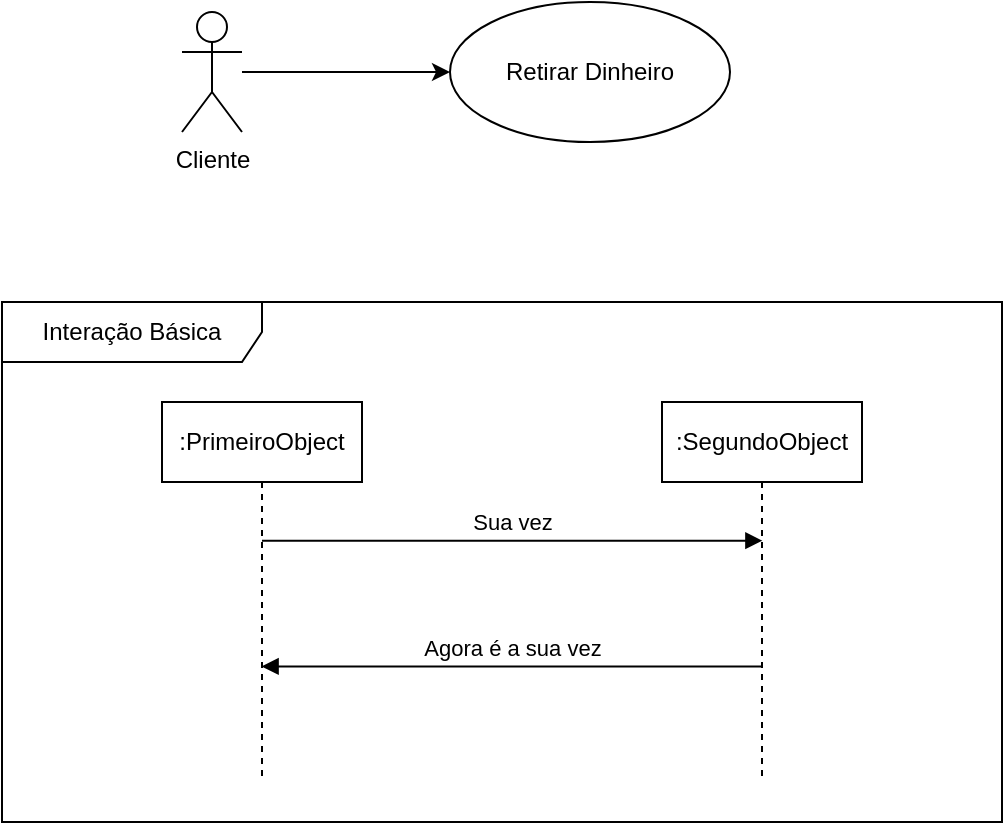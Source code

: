 <mxfile version="14.4.3" type="device" pages="9"><diagram id="vb1IEa-HrD5AigAPpyCq" name="Introdução Diagrama de sequência"><mxGraphModel dx="634" dy="327" grid="1" gridSize="10" guides="1" tooltips="1" connect="1" arrows="1" fold="1" page="1" pageScale="1" pageWidth="827" pageHeight="1169" math="0" shadow="0"><root><mxCell id="0"/><mxCell id="1" parent="0"/><mxCell id="w7r21PK2aubpQDo-ibMK-4" style="edgeStyle=orthogonalEdgeStyle;rounded=0;orthogonalLoop=1;jettySize=auto;html=1;entryX=0;entryY=0.5;entryDx=0;entryDy=0;" edge="1" parent="1" source="w7r21PK2aubpQDo-ibMK-1" target="w7r21PK2aubpQDo-ibMK-2"><mxGeometry relative="1" as="geometry"/></mxCell><mxCell id="w7r21PK2aubpQDo-ibMK-1" value="Cliente" style="shape=umlActor;verticalLabelPosition=bottom;verticalAlign=top;html=1;" vertex="1" parent="1"><mxGeometry x="150" y="75" width="30" height="60" as="geometry"/></mxCell><mxCell id="w7r21PK2aubpQDo-ibMK-2" value="Retirar Dinheiro" style="ellipse;whiteSpace=wrap;html=1;" vertex="1" parent="1"><mxGeometry x="284" y="70" width="140" height="70" as="geometry"/></mxCell><mxCell id="w7r21PK2aubpQDo-ibMK-5" value="Interação Básica" style="shape=umlFrame;whiteSpace=wrap;html=1;width=130;height=30;" vertex="1" parent="1"><mxGeometry x="60" y="220" width="500" height="260" as="geometry"/></mxCell><mxCell id="w7r21PK2aubpQDo-ibMK-6" value=":PrimeiroObject" style="shape=umlLifeline;perimeter=lifelinePerimeter;whiteSpace=wrap;html=1;container=1;collapsible=0;recursiveResize=0;outlineConnect=0;" vertex="1" parent="1"><mxGeometry x="140" y="270" width="100" height="190" as="geometry"/></mxCell><mxCell id="w7r21PK2aubpQDo-ibMK-7" value=":SegundoObject" style="shape=umlLifeline;perimeter=lifelinePerimeter;whiteSpace=wrap;html=1;container=1;collapsible=0;recursiveResize=0;outlineConnect=0;" vertex="1" parent="1"><mxGeometry x="390" y="270" width="100" height="190" as="geometry"/></mxCell><mxCell id="w7r21PK2aubpQDo-ibMK-8" value="Sua vez" style="html=1;verticalAlign=bottom;endArrow=block;entryX=0.502;entryY=0.365;entryDx=0;entryDy=0;entryPerimeter=0;" edge="1" parent="1" source="w7r21PK2aubpQDo-ibMK-6" target="w7r21PK2aubpQDo-ibMK-7"><mxGeometry width="80" relative="1" as="geometry"><mxPoint x="270" y="340" as="sourcePoint"/><mxPoint x="350" y="340" as="targetPoint"/></mxGeometry></mxCell><mxCell id="w7r21PK2aubpQDo-ibMK-9" value="Agora é a sua vez" style="html=1;verticalAlign=bottom;endArrow=block;entryX=0.498;entryY=0.696;entryDx=0;entryDy=0;entryPerimeter=0;" edge="1" parent="1" source="w7r21PK2aubpQDo-ibMK-7" target="w7r21PK2aubpQDo-ibMK-6"><mxGeometry width="80" relative="1" as="geometry"><mxPoint x="200.1" y="349.35" as="sourcePoint"/><mxPoint x="450.2" y="349.35" as="targetPoint"/></mxGeometry></mxCell></root></mxGraphModel></diagram><diagram id="R0KWWHeiZNl2ujKaD341" name="Exemplo de reserva de quarto hotel"><mxGraphModel dx="1322" dy="682" grid="1" gridSize="10" guides="1" tooltips="1" connect="1" arrows="1" fold="1" page="1" pageScale="1" pageWidth="827" pageHeight="1169" math="0" shadow="0"><root><mxCell id="YKl5HCYLJ4O6gVMX55ZL-0"/><mxCell id="YKl5HCYLJ4O6gVMX55ZL-1" parent="YKl5HCYLJ4O6gVMX55ZL-0"/><mxCell id="o7v9001T_jIci9yV0Tqd-0" value="Reserva de quarto de hotel" style="shape=umlFrame;whiteSpace=wrap;html=1;width=180;height=20;" vertex="1" parent="YKl5HCYLJ4O6gVMX55ZL-1"><mxGeometry x="40" y="190" width="630" height="500" as="geometry"/></mxCell><mxCell id="o7v9001T_jIci9yV0Tqd-1" value="Cliente Potencial" style="shape=umlLifeline;participant=umlActor;perimeter=lifelinePerimeter;whiteSpace=wrap;html=1;container=1;collapsible=0;recursiveResize=0;verticalAlign=top;spacingTop=36;outlineConnect=0;" vertex="1" parent="YKl5HCYLJ4O6gVMX55ZL-1"><mxGeometry x="90" y="240" width="20" height="420" as="geometry"/></mxCell><mxCell id="o7v9001T_jIci9yV0Tqd-2" value=":Sistema WEB" style="shape=umlLifeline;perimeter=lifelinePerimeter;whiteSpace=wrap;html=1;container=1;collapsible=0;recursiveResize=0;outlineConnect=0;" vertex="1" parent="YKl5HCYLJ4O6gVMX55ZL-1"><mxGeometry x="300" y="240" width="100" height="430" as="geometry"/></mxCell><mxCell id="o7v9001T_jIci9yV0Tqd-10" value="" style="html=1;points=[];perimeter=orthogonalPerimeter;" vertex="1" parent="o7v9001T_jIci9yV0Tqd-2"><mxGeometry x="45" y="305" width="10" height="80" as="geometry"/></mxCell><mxCell id="o7v9001T_jIci9yV0Tqd-3" value=":Sistema de Autorização Cartão de crédito" style="shape=umlLifeline;perimeter=lifelinePerimeter;whiteSpace=wrap;html=1;container=1;collapsible=0;recursiveResize=0;outlineConnect=0;" vertex="1" parent="YKl5HCYLJ4O6gVMX55ZL-1"><mxGeometry x="540" y="240" width="110" height="440" as="geometry"/></mxCell><mxCell id="o7v9001T_jIci9yV0Tqd-4" value="Está visitando o site" style="html=1;verticalAlign=bottom;endArrow=block;exitX=0.5;exitY=0.242;exitDx=0;exitDy=0;exitPerimeter=0;" edge="1" parent="YKl5HCYLJ4O6gVMX55ZL-1" source="o7v9001T_jIci9yV0Tqd-1" target="o7v9001T_jIci9yV0Tqd-2"><mxGeometry x="0.042" y="10" width="80" relative="1" as="geometry"><mxPoint x="140" y="320" as="sourcePoint"/><mxPoint x="220" y="320" as="targetPoint"/><mxPoint as="offset"/></mxGeometry></mxCell><mxCell id="o7v9001T_jIci9yV0Tqd-5" value="Tipos de quartos que podem ser reservados" style="html=1;verticalAlign=bottom;endArrow=block;" edge="1" parent="YKl5HCYLJ4O6gVMX55ZL-1" source="o7v9001T_jIci9yV0Tqd-2" target="o7v9001T_jIci9yV0Tqd-1"><mxGeometry x="0.038" y="-15" width="80" relative="1" as="geometry"><mxPoint x="60" y="370" as="sourcePoint"/><mxPoint x="309.5" y="370" as="targetPoint"/><mxPoint as="offset"/></mxGeometry></mxCell><mxCell id="o7v9001T_jIci9yV0Tqd-6" value="Informação do cartão de crédito" style="html=1;verticalAlign=bottom;endArrow=block;" edge="1" parent="YKl5HCYLJ4O6gVMX55ZL-1" source="o7v9001T_jIci9yV0Tqd-1" target="o7v9001T_jIci9yV0Tqd-10"><mxGeometry x="0.048" y="8" width="80" relative="1" as="geometry"><mxPoint x="400.0" y="470" as="sourcePoint"/><mxPoint x="150.524" y="470" as="targetPoint"/><mxPoint as="offset"/><Array as="points"><mxPoint x="310" y="560"/></Array></mxGeometry></mxCell><mxCell id="o7v9001T_jIci9yV0Tqd-8" value="Informações sobre o pagamento" style="html=1;verticalAlign=bottom;endArrow=block;" edge="1" parent="YKl5HCYLJ4O6gVMX55ZL-1" source="o7v9001T_jIci9yV0Tqd-2"><mxGeometry x="-0.122" y="-10" width="80" relative="1" as="geometry"><mxPoint x="309.98" y="520" as="sourcePoint"/><mxPoint x="100.004" y="520" as="targetPoint"/><mxPoint as="offset"/></mxGeometry></mxCell><mxCell id="o7v9001T_jIci9yV0Tqd-11" value="Quarto escolhido" style="html=1;verticalAlign=bottom;endArrow=block;" edge="1" target="o7v9001T_jIci9yV0Tqd-2" parent="YKl5HCYLJ4O6gVMX55ZL-1" source="o7v9001T_jIci9yV0Tqd-1"><mxGeometry relative="1" as="geometry"><mxPoint x="275" y="530" as="sourcePoint"/><Array as="points"><mxPoint x="180" y="480"/></Array></mxGeometry></mxCell><mxCell id="o7v9001T_jIci9yV0Tqd-12" value="Sua reserva está efetivada (Sem cobrança)" style="html=1;verticalAlign=bottom;endArrow=open;dashed=1;endSize=8;exitX=0;exitY=0.95;" edge="1" source="o7v9001T_jIci9yV0Tqd-10" parent="YKl5HCYLJ4O6gVMX55ZL-1" target="o7v9001T_jIci9yV0Tqd-1"><mxGeometry relative="1" as="geometry"><mxPoint x="275" y="606" as="targetPoint"/></mxGeometry></mxCell><mxCell id="o7v9001T_jIci9yV0Tqd-13" value="Validar cartão de crédito (Sem Cobrar taxa)" style="html=1;verticalAlign=bottom;endArrow=block;fontStyle=1" edge="1" parent="YKl5HCYLJ4O6gVMX55ZL-1"><mxGeometry x="0.048" y="8" width="80" relative="1" as="geometry"><mxPoint x="360" y="570" as="sourcePoint"/><mxPoint x="594.98" y="570" as="targetPoint"/><mxPoint as="offset"/><Array as="points"><mxPoint x="559.98" y="570"/></Array></mxGeometry></mxCell><mxCell id="o7v9001T_jIci9yV0Tqd-14" value="Cartão de crédito válido" style="html=1;verticalAlign=bottom;endArrow=open;dashed=1;endSize=8;exitX=0;exitY=0.95;" edge="1" parent="YKl5HCYLJ4O6gVMX55ZL-1"><mxGeometry relative="1" as="geometry"><mxPoint x="360" y="610" as="targetPoint"/><mxPoint x="594.83" y="610" as="sourcePoint"/></mxGeometry></mxCell></root></mxGraphModel></diagram><diagram id="yr-8zR8yUzqxOO57AgMj" name="Reserva de quarto de hotel II"><mxGraphModel dx="1094" dy="564" grid="1" gridSize="10" guides="1" tooltips="1" connect="1" arrows="1" fold="1" page="1" pageScale="1" pageWidth="827" pageHeight="1169" math="0" shadow="0"><root><mxCell id="GMU49VnDEFEyEQmy6ldU-0"/><mxCell id="GMU49VnDEFEyEQmy6ldU-1" parent="GMU49VnDEFEyEQmy6ldU-0"/><mxCell id="GMU49VnDEFEyEQmy6ldU-2" value="Reserva de quarto de hotel" style="shape=umlFrame;whiteSpace=wrap;html=1;width=180;height=20;" vertex="1" parent="GMU49VnDEFEyEQmy6ldU-1"><mxGeometry x="40" y="190" width="720" height="640" as="geometry"/></mxCell><mxCell id="GMU49VnDEFEyEQmy6ldU-3" value="Cliente Potencial" style="shape=umlLifeline;participant=umlActor;perimeter=lifelinePerimeter;whiteSpace=wrap;html=1;container=1;collapsible=0;recursiveResize=0;verticalAlign=top;spacingTop=36;outlineConnect=0;" vertex="1" parent="GMU49VnDEFEyEQmy6ldU-1"><mxGeometry x="90" y="240" width="20" height="520" as="geometry"/></mxCell><mxCell id="GMU49VnDEFEyEQmy6ldU-4" value=":Sistema WEB" style="shape=umlLifeline;perimeter=lifelinePerimeter;whiteSpace=wrap;html=1;container=1;collapsible=0;recursiveResize=0;outlineConnect=0;" vertex="1" parent="GMU49VnDEFEyEQmy6ldU-1"><mxGeometry x="300" y="240" width="100" height="520" as="geometry"/></mxCell><mxCell id="GMU49VnDEFEyEQmy6ldU-5" value="" style="html=1;points=[];perimeter=orthogonalPerimeter;" vertex="1" parent="GMU49VnDEFEyEQmy6ldU-4"><mxGeometry x="45" y="305" width="10" height="80" as="geometry"/></mxCell><mxCell id="GMU49VnDEFEyEQmy6ldU-6" value=":Sistema de Autorização Cartão de crédito" style="shape=umlLifeline;perimeter=lifelinePerimeter;whiteSpace=wrap;html=1;container=1;collapsible=0;recursiveResize=0;outlineConnect=0;" vertex="1" parent="GMU49VnDEFEyEQmy6ldU-1"><mxGeometry x="630" y="240" width="110" height="540" as="geometry"/></mxCell><mxCell id="GMU49VnDEFEyEQmy6ldU-7" value="Está visitando o site" style="html=1;verticalAlign=bottom;endArrow=block;exitX=0.5;exitY=0.242;exitDx=0;exitDy=0;exitPerimeter=0;" edge="1" parent="GMU49VnDEFEyEQmy6ldU-1" source="GMU49VnDEFEyEQmy6ldU-3" target="GMU49VnDEFEyEQmy6ldU-4"><mxGeometry x="0.042" y="10" width="80" relative="1" as="geometry"><mxPoint x="140" y="320" as="sourcePoint"/><mxPoint x="220" y="320" as="targetPoint"/><mxPoint as="offset"/></mxGeometry></mxCell><mxCell id="GMU49VnDEFEyEQmy6ldU-8" value="Tipos de quartos que podem ser reservados" style="html=1;verticalAlign=bottom;endArrow=block;" edge="1" parent="GMU49VnDEFEyEQmy6ldU-1" source="GMU49VnDEFEyEQmy6ldU-4" target="GMU49VnDEFEyEQmy6ldU-3"><mxGeometry x="0.038" y="-15" width="80" relative="1" as="geometry"><mxPoint x="60" y="370" as="sourcePoint"/><mxPoint x="309.5" y="370" as="targetPoint"/><mxPoint as="offset"/><Array as="points"><mxPoint x="230" y="400"/></Array></mxGeometry></mxCell><mxCell id="GMU49VnDEFEyEQmy6ldU-9" value="Informação do cartão de crédito" style="html=1;verticalAlign=bottom;endArrow=block;" edge="1" parent="GMU49VnDEFEyEQmy6ldU-1" source="GMU49VnDEFEyEQmy6ldU-3" target="GMU49VnDEFEyEQmy6ldU-5"><mxGeometry x="0.048" y="8" width="80" relative="1" as="geometry"><mxPoint x="400.0" y="470" as="sourcePoint"/><mxPoint x="150.524" y="470" as="targetPoint"/><mxPoint as="offset"/><Array as="points"><mxPoint x="310" y="560"/></Array></mxGeometry></mxCell><mxCell id="GMU49VnDEFEyEQmy6ldU-10" value="Informações sobre o pagamento" style="html=1;verticalAlign=bottom;endArrow=block;" edge="1" parent="GMU49VnDEFEyEQmy6ldU-1" source="GMU49VnDEFEyEQmy6ldU-4"><mxGeometry x="-0.122" y="-10" width="80" relative="1" as="geometry"><mxPoint x="309.98" y="520" as="sourcePoint"/><mxPoint x="100.004" y="520" as="targetPoint"/><mxPoint as="offset"/></mxGeometry></mxCell><mxCell id="GMU49VnDEFEyEQmy6ldU-11" value="Quarto escolhido" style="html=1;verticalAlign=bottom;endArrow=block;" edge="1" parent="GMU49VnDEFEyEQmy6ldU-1" source="GMU49VnDEFEyEQmy6ldU-3" target="GMU49VnDEFEyEQmy6ldU-4"><mxGeometry relative="1" as="geometry"><mxPoint x="275" y="530" as="sourcePoint"/><Array as="points"><mxPoint x="210" y="450"/></Array></mxGeometry></mxCell><mxCell id="GMU49VnDEFEyEQmy6ldU-13" value="Validar cartão de crédito (Sem Cobrar taxa)" style="html=1;verticalAlign=bottom;endArrow=block;fontStyle=1" edge="1" parent="GMU49VnDEFEyEQmy6ldU-1" target="GMU49VnDEFEyEQmy6ldU-6"><mxGeometry x="0.048" y="8" width="80" relative="1" as="geometry"><mxPoint x="360" y="570" as="sourcePoint"/><mxPoint x="594.98" y="570" as="targetPoint"/><mxPoint as="offset"/><Array as="points"><mxPoint x="559.98" y="570"/></Array></mxGeometry></mxCell><mxCell id="GMU49VnDEFEyEQmy6ldU-14" value="Cartão de crédito válido" style="html=1;verticalAlign=bottom;endArrow=open;dashed=1;endSize=8;" edge="1" parent="GMU49VnDEFEyEQmy6ldU-1" source="GMU49VnDEFEyEQmy6ldU-6"><mxGeometry relative="1" as="geometry"><mxPoint x="360" y="610" as="targetPoint"/><mxPoint x="594.83" y="610" as="sourcePoint"/></mxGeometry></mxCell><mxCell id="GMU49VnDEFEyEQmy6ldU-15" value=":Reserva" style="shape=umlLifeline;perimeter=lifelinePerimeter;whiteSpace=wrap;html=1;container=1;collapsible=0;recursiveResize=0;outlineConnect=0;" vertex="1" parent="GMU49VnDEFEyEQmy6ldU-1"><mxGeometry x="520" y="630" width="100" height="140" as="geometry"/></mxCell><mxCell id="GMU49VnDEFEyEQmy6ldU-16" value="criarReserva(periodoData, quarto, cartao)" style="html=1;verticalAlign=bottom;endArrow=block;fontStyle=1;entryX=0;entryY=0.214;entryDx=0;entryDy=0;entryPerimeter=0;" edge="1" parent="GMU49VnDEFEyEQmy6ldU-1" target="GMU49VnDEFEyEQmy6ldU-15"><mxGeometry x="0.048" y="8" width="80" relative="1" as="geometry"><mxPoint x="350" y="660" as="sourcePoint"/><mxPoint x="460" y="660" as="targetPoint"/><mxPoint as="offset"/><Array as="points"/></mxGeometry></mxCell><mxCell id="GMU49VnDEFEyEQmy6ldU-17" value="NumeroReserva" style="html=1;verticalAlign=bottom;endArrow=open;dashed=1;endSize=8;" edge="1" parent="GMU49VnDEFEyEQmy6ldU-1"><mxGeometry x="0.091" y="-10" relative="1" as="geometry"><mxPoint x="350" y="720" as="targetPoint"/><mxPoint x="570" y="720" as="sourcePoint"/><mxPoint as="offset"/></mxGeometry></mxCell><mxCell id="GMU49VnDEFEyEQmy6ldU-18" value="Reserva feita com sucesso!" style="html=1;verticalAlign=bottom;endArrow=open;dashed=1;endSize=8;" edge="1" parent="GMU49VnDEFEyEQmy6ldU-1" target="GMU49VnDEFEyEQmy6ldU-3"><mxGeometry x="0.091" y="-10" relative="1" as="geometry"><mxPoint x="130" y="740" as="targetPoint"/><mxPoint x="350" y="740" as="sourcePoint"/><mxPoint as="offset"/></mxGeometry></mxCell></root></mxGraphModel></diagram><diagram id="Wmh6Of8niJYGbw7PYybD" name="Exemplo reserva quarto Hotel Cancelar (Destruir objetos)"><mxGraphModel dx="1094" dy="564" grid="1" gridSize="10" guides="1" tooltips="1" connect="1" arrows="1" fold="1" page="1" pageScale="1" pageWidth="827" pageHeight="1169" math="0" shadow="0"><root><mxCell id="Gu-yYLMgsmf3T6rE34VW-0"/><mxCell id="Gu-yYLMgsmf3T6rE34VW-1" parent="Gu-yYLMgsmf3T6rE34VW-0"/><mxCell id="Gu-yYLMgsmf3T6rE34VW-2" value="Cancelamento da reserva do quarto" style="shape=umlFrame;whiteSpace=wrap;html=1;width=210;height=20;fontStyle=1" vertex="1" parent="Gu-yYLMgsmf3T6rE34VW-1"><mxGeometry x="40" y="190" width="630" height="500" as="geometry"/></mxCell><mxCell id="Gu-yYLMgsmf3T6rE34VW-3" value="Cliente Potencial" style="shape=umlLifeline;participant=umlActor;perimeter=lifelinePerimeter;whiteSpace=wrap;html=1;container=1;collapsible=0;recursiveResize=0;verticalAlign=top;spacingTop=36;outlineConnect=0;" vertex="1" parent="Gu-yYLMgsmf3T6rE34VW-1"><mxGeometry x="90" y="240" width="20" height="420" as="geometry"/></mxCell><mxCell id="Gu-yYLMgsmf3T6rE34VW-4" value=":Sistema WEB" style="shape=umlLifeline;perimeter=lifelinePerimeter;whiteSpace=wrap;html=1;container=1;collapsible=0;recursiveResize=0;outlineConnect=0;" vertex="1" parent="Gu-yYLMgsmf3T6rE34VW-1"><mxGeometry x="300" y="240" width="100" height="430" as="geometry"/></mxCell><mxCell id="Gu-yYLMgsmf3T6rE34VW-6" value="[Numero Reserva]&lt;br&gt;:Reserva" style="shape=umlLifeline;perimeter=lifelinePerimeter;whiteSpace=wrap;html=1;container=1;collapsible=0;recursiveResize=0;outlineConnect=0;" vertex="1" parent="Gu-yYLMgsmf3T6rE34VW-1"><mxGeometry x="540" y="240" width="110" height="280" as="geometry"/></mxCell><mxCell id="Gu-yYLMgsmf3T6rE34VW-7" value="Cancelar a reserva" style="html=1;verticalAlign=bottom;endArrow=block;exitX=0.5;exitY=0.242;exitDx=0;exitDy=0;exitPerimeter=0;" edge="1" parent="Gu-yYLMgsmf3T6rE34VW-1" source="Gu-yYLMgsmf3T6rE34VW-3" target="Gu-yYLMgsmf3T6rE34VW-4"><mxGeometry x="0.042" y="10" width="80" relative="1" as="geometry"><mxPoint x="140" y="320" as="sourcePoint"/><mxPoint x="220" y="320" as="targetPoint"/><mxPoint as="offset"/></mxGeometry></mxCell><mxCell id="Gu-yYLMgsmf3T6rE34VW-8" value="Numero Reserva" style="html=1;verticalAlign=bottom;endArrow=block;" edge="1" parent="Gu-yYLMgsmf3T6rE34VW-1" source="Gu-yYLMgsmf3T6rE34VW-4" target="Gu-yYLMgsmf3T6rE34VW-3"><mxGeometry x="0.038" y="-15" width="80" relative="1" as="geometry"><mxPoint x="60" y="370" as="sourcePoint"/><mxPoint x="309.5" y="370" as="targetPoint"/><mxPoint as="offset"/><Array as="points"><mxPoint x="230" y="410"/></Array></mxGeometry></mxCell><mxCell id="Gu-yYLMgsmf3T6rE34VW-10" value="&amp;lt;&amp;lt;destroy&amp;gt;&amp;gt;&lt;br&gt;Cancelar()" style="html=1;verticalAlign=bottom;endArrow=block;exitX=0.5;exitY=0.651;exitDx=0;exitDy=0;exitPerimeter=0;" edge="1" parent="Gu-yYLMgsmf3T6rE34VW-1" source="Gu-yYLMgsmf3T6rE34VW-4" target="Gu-yYLMgsmf3T6rE34VW-6"><mxGeometry x="-0.1" width="80" relative="1" as="geometry"><mxPoint x="309.98" y="520" as="sourcePoint"/><mxPoint x="100.004" y="520" as="targetPoint"/><mxPoint as="offset"/></mxGeometry></mxCell><mxCell id="Gu-yYLMgsmf3T6rE34VW-11" value="Aqui está o meu número da reserva" style="html=1;verticalAlign=bottom;endArrow=block;" edge="1" parent="Gu-yYLMgsmf3T6rE34VW-1" source="Gu-yYLMgsmf3T6rE34VW-3" target="Gu-yYLMgsmf3T6rE34VW-4"><mxGeometry relative="1" as="geometry"><mxPoint x="275" y="530" as="sourcePoint"/><Array as="points"><mxPoint x="170" y="455"/><mxPoint x="240" y="455"/></Array></mxGeometry></mxCell><mxCell id="Gu-yYLMgsmf3T6rE34VW-12" value="Cancelado sem cobrança" style="html=1;verticalAlign=bottom;endArrow=open;dashed=1;endSize=8;exitX=0;exitY=0.95;" edge="1" parent="Gu-yYLMgsmf3T6rE34VW-1" target="Gu-yYLMgsmf3T6rE34VW-3"><mxGeometry relative="1" as="geometry"><mxPoint x="275" y="606" as="targetPoint"/><mxPoint x="345" y="621.0" as="sourcePoint"/></mxGeometry></mxCell><mxCell id="ozMXXbDkUs8_5YpSNAaL-0" value="" style="shape=umlDestroy;whiteSpace=wrap;html=1;strokeWidth=3;" vertex="1" parent="Gu-yYLMgsmf3T6rE34VW-1"><mxGeometry x="583" y="505" width="30" height="30" as="geometry"/></mxCell></root></mxGraphModel></diagram><diagram id="z4EQC6ty3aBeEJ76LQpB" name="Exemplo reserva quarto (Opt)"><mxGraphModel dx="1322" dy="682" grid="1" gridSize="10" guides="1" tooltips="0" connect="1" arrows="1" fold="1" page="1" pageScale="1" pageWidth="827" pageHeight="1169" math="0" shadow="0"><root><mxCell id="-LnGZk_5LIvxcHJ6l9Nq-0"/><mxCell id="-LnGZk_5LIvxcHJ6l9Nq-1" parent="-LnGZk_5LIvxcHJ6l9Nq-0"/><mxCell id="PP0uPwugX0EqtGH5X2f7-0" value="Reserva de quarto de hotel" style="shape=umlFrame;whiteSpace=wrap;html=1;width=180;height=20;fontStyle=1" vertex="1" parent="-LnGZk_5LIvxcHJ6l9Nq-1"><mxGeometry x="40" y="190" width="720" height="640" as="geometry"/></mxCell><mxCell id="PP0uPwugX0EqtGH5X2f7-1" value="Cliente Potencial" style="shape=umlLifeline;participant=umlActor;perimeter=lifelinePerimeter;whiteSpace=wrap;html=1;container=1;collapsible=0;recursiveResize=0;verticalAlign=top;spacingTop=36;outlineConnect=0;" vertex="1" parent="-LnGZk_5LIvxcHJ6l9Nq-1"><mxGeometry x="90" y="240" width="20" height="520" as="geometry"/></mxCell><mxCell id="PP0uPwugX0EqtGH5X2f7-2" value=":Sistema WEB" style="shape=umlLifeline;perimeter=lifelinePerimeter;whiteSpace=wrap;html=1;container=1;collapsible=0;recursiveResize=0;outlineConnect=0;" vertex="1" parent="-LnGZk_5LIvxcHJ6l9Nq-1"><mxGeometry x="300" y="240" width="100" height="520" as="geometry"/></mxCell><mxCell id="PP0uPwugX0EqtGH5X2f7-3" value="" style="html=1;points=[];perimeter=orthogonalPerimeter;" vertex="1" parent="PP0uPwugX0EqtGH5X2f7-2"><mxGeometry x="45" y="310" width="10" height="80" as="geometry"/></mxCell><mxCell id="PP0uPwugX0EqtGH5X2f7-4" value=":Sistema de Autorização Cartão de crédito" style="shape=umlLifeline;perimeter=lifelinePerimeter;whiteSpace=wrap;html=1;container=1;collapsible=0;recursiveResize=0;outlineConnect=0;" vertex="1" parent="-LnGZk_5LIvxcHJ6l9Nq-1"><mxGeometry x="630" y="240" width="110" height="540" as="geometry"/></mxCell><mxCell id="PP0uPwugX0EqtGH5X2f7-5" value="Está visitando o site" style="html=1;verticalAlign=bottom;endArrow=block;exitX=0.5;exitY=0.242;exitDx=0;exitDy=0;exitPerimeter=0;" edge="1" parent="-LnGZk_5LIvxcHJ6l9Nq-1" source="PP0uPwugX0EqtGH5X2f7-1" target="PP0uPwugX0EqtGH5X2f7-2"><mxGeometry x="0.042" y="10" width="80" relative="1" as="geometry"><mxPoint x="140" y="320" as="sourcePoint"/><mxPoint x="220" y="320" as="targetPoint"/><mxPoint as="offset"/></mxGeometry></mxCell><mxCell id="PP0uPwugX0EqtGH5X2f7-6" value="Tipos de quartos que podem ser reservados" style="html=1;verticalAlign=bottom;endArrow=block;" edge="1" parent="-LnGZk_5LIvxcHJ6l9Nq-1" source="PP0uPwugX0EqtGH5X2f7-2" target="PP0uPwugX0EqtGH5X2f7-1"><mxGeometry x="0.038" y="-15" width="80" relative="1" as="geometry"><mxPoint x="60" y="370" as="sourcePoint"/><mxPoint x="309.5" y="370" as="targetPoint"/><mxPoint as="offset"/><Array as="points"><mxPoint x="230" y="400"/></Array></mxGeometry></mxCell><mxCell id="PP0uPwugX0EqtGH5X2f7-7" value="Informação do cartão de crédito" style="html=1;verticalAlign=bottom;endArrow=block;" edge="1" parent="-LnGZk_5LIvxcHJ6l9Nq-1" source="PP0uPwugX0EqtGH5X2f7-1" target="PP0uPwugX0EqtGH5X2f7-3"><mxGeometry x="0.048" y="8" width="80" relative="1" as="geometry"><mxPoint x="400.0" y="470" as="sourcePoint"/><mxPoint x="150.524" y="470" as="targetPoint"/><mxPoint as="offset"/><Array as="points"><mxPoint x="310" y="560"/></Array></mxGeometry></mxCell><mxCell id="PP0uPwugX0EqtGH5X2f7-8" value="Informações sobre o pagamento" style="html=1;verticalAlign=bottom;endArrow=block;" edge="1" parent="-LnGZk_5LIvxcHJ6l9Nq-1" source="PP0uPwugX0EqtGH5X2f7-2" target="PP0uPwugX0EqtGH5X2f7-1"><mxGeometry x="-0.122" y="-10" width="80" relative="1" as="geometry"><mxPoint x="309.98" y="520" as="sourcePoint"/><mxPoint x="100.004" y="520" as="targetPoint"/><mxPoint as="offset"/><Array as="points"><mxPoint x="240" y="490"/></Array></mxGeometry></mxCell><mxCell id="PP0uPwugX0EqtGH5X2f7-9" value="Quarto escolhido" style="html=1;verticalAlign=bottom;endArrow=block;" edge="1" parent="-LnGZk_5LIvxcHJ6l9Nq-1" source="PP0uPwugX0EqtGH5X2f7-1" target="PP0uPwugX0EqtGH5X2f7-2"><mxGeometry relative="1" as="geometry"><mxPoint x="275" y="530" as="sourcePoint"/><Array as="points"><mxPoint x="210" y="450"/></Array></mxGeometry></mxCell><mxCell id="PP0uPwugX0EqtGH5X2f7-10" value="Validar cartão de crédito (Sem Cobrar taxa)" style="html=1;verticalAlign=bottom;endArrow=block;fontStyle=1" edge="1" parent="-LnGZk_5LIvxcHJ6l9Nq-1" target="PP0uPwugX0EqtGH5X2f7-4"><mxGeometry x="0.048" y="8" width="80" relative="1" as="geometry"><mxPoint x="360" y="570" as="sourcePoint"/><mxPoint x="594.98" y="570" as="targetPoint"/><mxPoint as="offset"/><Array as="points"><mxPoint x="559.98" y="570"/></Array></mxGeometry></mxCell><mxCell id="PP0uPwugX0EqtGH5X2f7-11" value="Cartão de crédito válido" style="html=1;verticalAlign=bottom;endArrow=open;dashed=1;endSize=8;" edge="1" parent="-LnGZk_5LIvxcHJ6l9Nq-1" source="PP0uPwugX0EqtGH5X2f7-4"><mxGeometry relative="1" as="geometry"><mxPoint x="360" y="610" as="targetPoint"/><mxPoint x="594.83" y="610" as="sourcePoint"/></mxGeometry></mxCell><mxCell id="PP0uPwugX0EqtGH5X2f7-12" value=":Reserva" style="shape=umlLifeline;perimeter=lifelinePerimeter;whiteSpace=wrap;html=1;container=1;collapsible=0;recursiveResize=0;outlineConnect=0;" vertex="1" parent="-LnGZk_5LIvxcHJ6l9Nq-1"><mxGeometry x="520" y="640" width="100" height="140" as="geometry"/></mxCell><mxCell id="PP0uPwugX0EqtGH5X2f7-13" value="criarReserva(periodoData, quarto, cartao)" style="html=1;verticalAlign=bottom;endArrow=block;fontStyle=1;entryX=0;entryY=0.214;entryDx=0;entryDy=0;entryPerimeter=0;" edge="1" parent="-LnGZk_5LIvxcHJ6l9Nq-1" target="PP0uPwugX0EqtGH5X2f7-12" source="PP0uPwugX0EqtGH5X2f7-2"><mxGeometry x="0.048" y="8" width="80" relative="1" as="geometry"><mxPoint x="350" y="660" as="sourcePoint"/><mxPoint x="460" y="660" as="targetPoint"/><mxPoint as="offset"/><Array as="points"/></mxGeometry></mxCell><mxCell id="PP0uPwugX0EqtGH5X2f7-14" value="NumeroReserva" style="html=1;verticalAlign=bottom;endArrow=open;dashed=1;endSize=8;" edge="1" parent="-LnGZk_5LIvxcHJ6l9Nq-1"><mxGeometry x="0.091" y="-10" relative="1" as="geometry"><mxPoint x="350" y="720" as="targetPoint"/><mxPoint x="570.0" y="720" as="sourcePoint"/><mxPoint as="offset"/></mxGeometry></mxCell><mxCell id="PP0uPwugX0EqtGH5X2f7-15" value="Reserva feita com sucesso!" style="html=1;verticalAlign=bottom;endArrow=open;dashed=1;endSize=8;" edge="1" parent="-LnGZk_5LIvxcHJ6l9Nq-1" target="PP0uPwugX0EqtGH5X2f7-1"><mxGeometry x="0.091" y="-10" relative="1" as="geometry"><mxPoint x="130" y="740" as="targetPoint"/><mxPoint x="350" y="740" as="sourcePoint"/><mxPoint as="offset"/></mxGeometry></mxCell><mxCell id="FEHGgPFwfjeurnGDSjdZ-0" value="opt" style="shape=umlFrame;whiteSpace=wrap;html=1;width=40;height=15;" vertex="1" parent="-LnGZk_5LIvxcHJ6l9Nq-1"><mxGeometry x="60" y="590" width="630" height="190" as="geometry"/></mxCell><mxCell id="FEHGgPFwfjeurnGDSjdZ-1" value="[Status = OK]" style="text;html=1;strokeColor=none;fillColor=none;align=center;verticalAlign=middle;whiteSpace=wrap;rounded=0;" vertex="1" parent="-LnGZk_5LIvxcHJ6l9Nq-1"><mxGeometry x="250" y="600" width="80" height="20" as="geometry"/></mxCell></root></mxGraphModel></diagram><diagram id="UFNunT4FE4C9INQFlwkq" name="Reservar quarto de Hotel (Alternativo)"><mxGraphModel dx="1094" dy="564" grid="1" gridSize="10" guides="1" tooltips="1" connect="1" arrows="1" fold="1" page="1" pageScale="1" pageWidth="827" pageHeight="1169" math="0" shadow="0"><root><mxCell id="1RyyoZqAJWFz0Ku17HRV-0"/><mxCell id="1RyyoZqAJWFz0Ku17HRV-1" parent="1RyyoZqAJWFz0Ku17HRV-0"/><mxCell id="1RyyoZqAJWFz0Ku17HRV-18" value="opt" style="shape=umlFrame;whiteSpace=wrap;html=1;width=40;height=15;" vertex="1" parent="1RyyoZqAJWFz0Ku17HRV-1"><mxGeometry x="80" y="585" width="630" height="190" as="geometry"/></mxCell><mxCell id="1RyyoZqAJWFz0Ku17HRV-2" value="Reserva de quarto de hotel" style="shape=umlFrame;whiteSpace=wrap;html=1;width=180;height=20;fontStyle=1" vertex="1" parent="1RyyoZqAJWFz0Ku17HRV-1"><mxGeometry x="40" y="190" width="750" height="880" as="geometry"/></mxCell><mxCell id="1RyyoZqAJWFz0Ku17HRV-3" value="Cliente Potencial" style="shape=umlLifeline;participant=umlActor;perimeter=lifelinePerimeter;whiteSpace=wrap;html=1;container=1;collapsible=0;recursiveResize=0;verticalAlign=top;spacingTop=36;outlineConnect=0;" vertex="1" parent="1RyyoZqAJWFz0Ku17HRV-1"><mxGeometry x="90" y="240" width="20" height="740" as="geometry"/></mxCell><mxCell id="1RyyoZqAJWFz0Ku17HRV-4" value=":Sistema WEB" style="shape=umlLifeline;perimeter=lifelinePerimeter;whiteSpace=wrap;html=1;container=1;collapsible=0;recursiveResize=0;outlineConnect=0;" vertex="1" parent="1RyyoZqAJWFz0Ku17HRV-1"><mxGeometry x="300" y="240" width="100" height="740" as="geometry"/></mxCell><mxCell id="1RyyoZqAJWFz0Ku17HRV-5" value="" style="html=1;points=[];perimeter=orthogonalPerimeter;" vertex="1" parent="1RyyoZqAJWFz0Ku17HRV-4"><mxGeometry x="45" y="310" width="10" height="80" as="geometry"/></mxCell><mxCell id="1RyyoZqAJWFz0Ku17HRV-6" value=":Sistema de Autorização Cartão de crédito" style="shape=umlLifeline;perimeter=lifelinePerimeter;whiteSpace=wrap;html=1;container=1;collapsible=0;recursiveResize=0;outlineConnect=0;" vertex="1" parent="1RyyoZqAJWFz0Ku17HRV-1"><mxGeometry x="630" y="240" width="110" height="740" as="geometry"/></mxCell><mxCell id="1RyyoZqAJWFz0Ku17HRV-7" value="Está visitando o site" style="html=1;verticalAlign=bottom;endArrow=block;exitX=0.5;exitY=0.242;exitDx=0;exitDy=0;exitPerimeter=0;" edge="1" parent="1RyyoZqAJWFz0Ku17HRV-1" source="1RyyoZqAJWFz0Ku17HRV-3" target="1RyyoZqAJWFz0Ku17HRV-4"><mxGeometry x="0.042" y="10" width="80" relative="1" as="geometry"><mxPoint x="140" y="320" as="sourcePoint"/><mxPoint x="220" y="320" as="targetPoint"/><mxPoint as="offset"/></mxGeometry></mxCell><mxCell id="1RyyoZqAJWFz0Ku17HRV-8" value="Tipos de quartos que podem ser reservados" style="html=1;verticalAlign=bottom;endArrow=block;" edge="1" parent="1RyyoZqAJWFz0Ku17HRV-1" source="1RyyoZqAJWFz0Ku17HRV-4" target="1RyyoZqAJWFz0Ku17HRV-3"><mxGeometry x="0.038" y="-15" width="80" relative="1" as="geometry"><mxPoint x="60" y="370" as="sourcePoint"/><mxPoint x="309.5" y="370" as="targetPoint"/><mxPoint as="offset"/><Array as="points"><mxPoint x="230" y="400"/></Array></mxGeometry></mxCell><mxCell id="1RyyoZqAJWFz0Ku17HRV-9" value="Informação do cartão de crédito" style="html=1;verticalAlign=bottom;endArrow=block;" edge="1" parent="1RyyoZqAJWFz0Ku17HRV-1" source="1RyyoZqAJWFz0Ku17HRV-3" target="1RyyoZqAJWFz0Ku17HRV-5"><mxGeometry x="0.048" y="8" width="80" relative="1" as="geometry"><mxPoint x="400.0" y="470" as="sourcePoint"/><mxPoint x="150.524" y="470" as="targetPoint"/><mxPoint as="offset"/><Array as="points"><mxPoint x="310" y="560"/></Array></mxGeometry></mxCell><mxCell id="1RyyoZqAJWFz0Ku17HRV-10" value="Informações sobre o pagamento" style="html=1;verticalAlign=bottom;endArrow=block;" edge="1" parent="1RyyoZqAJWFz0Ku17HRV-1" source="1RyyoZqAJWFz0Ku17HRV-4" target="1RyyoZqAJWFz0Ku17HRV-3"><mxGeometry x="-0.122" y="-10" width="80" relative="1" as="geometry"><mxPoint x="309.98" y="520" as="sourcePoint"/><mxPoint x="100.004" y="520" as="targetPoint"/><mxPoint as="offset"/><Array as="points"><mxPoint x="240" y="490"/></Array></mxGeometry></mxCell><mxCell id="1RyyoZqAJWFz0Ku17HRV-11" value="Quarto escolhido" style="html=1;verticalAlign=bottom;endArrow=block;" edge="1" parent="1RyyoZqAJWFz0Ku17HRV-1" source="1RyyoZqAJWFz0Ku17HRV-3" target="1RyyoZqAJWFz0Ku17HRV-4"><mxGeometry relative="1" as="geometry"><mxPoint x="275" y="530" as="sourcePoint"/><Array as="points"><mxPoint x="210" y="450"/></Array></mxGeometry></mxCell><mxCell id="1RyyoZqAJWFz0Ku17HRV-12" value="Validar cartão de crédito (Sem Cobrar taxa)" style="html=1;verticalAlign=bottom;endArrow=block;fontStyle=1" edge="1" parent="1RyyoZqAJWFz0Ku17HRV-1" target="1RyyoZqAJWFz0Ku17HRV-6"><mxGeometry x="0.048" y="8" width="80" relative="1" as="geometry"><mxPoint x="360" y="570" as="sourcePoint"/><mxPoint x="594.98" y="570" as="targetPoint"/><mxPoint as="offset"/><Array as="points"><mxPoint x="559.98" y="570"/></Array></mxGeometry></mxCell><mxCell id="1RyyoZqAJWFz0Ku17HRV-13" value="Cartão de crédito válido" style="html=1;verticalAlign=bottom;endArrow=open;dashed=1;endSize=8;" edge="1" parent="1RyyoZqAJWFz0Ku17HRV-1" source="1RyyoZqAJWFz0Ku17HRV-6"><mxGeometry relative="1" as="geometry"><mxPoint x="360" y="610" as="targetPoint"/><mxPoint x="594.83" y="610" as="sourcePoint"/></mxGeometry></mxCell><mxCell id="1RyyoZqAJWFz0Ku17HRV-14" value=":Reserva" style="shape=umlLifeline;perimeter=lifelinePerimeter;whiteSpace=wrap;html=1;container=1;collapsible=0;recursiveResize=0;outlineConnect=0;" vertex="1" parent="1RyyoZqAJWFz0Ku17HRV-1"><mxGeometry x="520" y="640" width="100" height="140" as="geometry"/></mxCell><mxCell id="1RyyoZqAJWFz0Ku17HRV-15" value="criarReserva(periodoData, quarto, cartao)" style="html=1;verticalAlign=bottom;endArrow=block;fontStyle=1;entryX=0;entryY=0.214;entryDx=0;entryDy=0;entryPerimeter=0;" edge="1" parent="1RyyoZqAJWFz0Ku17HRV-1" source="1RyyoZqAJWFz0Ku17HRV-4" target="1RyyoZqAJWFz0Ku17HRV-14"><mxGeometry x="0.048" y="8" width="80" relative="1" as="geometry"><mxPoint x="350" y="660" as="sourcePoint"/><mxPoint x="460" y="660" as="targetPoint"/><mxPoint as="offset"/><Array as="points"/></mxGeometry></mxCell><mxCell id="1RyyoZqAJWFz0Ku17HRV-16" value="NumeroReserva" style="html=1;verticalAlign=bottom;endArrow=open;dashed=1;endSize=8;" edge="1" parent="1RyyoZqAJWFz0Ku17HRV-1"><mxGeometry x="0.091" y="-10" relative="1" as="geometry"><mxPoint x="350" y="720" as="targetPoint"/><mxPoint x="570.0" y="720" as="sourcePoint"/><mxPoint as="offset"/></mxGeometry></mxCell><mxCell id="1RyyoZqAJWFz0Ku17HRV-17" value="Reserva feita com sucesso!" style="html=1;verticalAlign=bottom;endArrow=open;dashed=1;endSize=8;" edge="1" parent="1RyyoZqAJWFz0Ku17HRV-1" target="1RyyoZqAJWFz0Ku17HRV-3"><mxGeometry x="0.091" y="-10" relative="1" as="geometry"><mxPoint x="130" y="740" as="targetPoint"/><mxPoint x="350" y="740" as="sourcePoint"/><mxPoint as="offset"/></mxGeometry></mxCell><mxCell id="1RyyoZqAJWFz0Ku17HRV-19" value="[Status = OK]" style="text;html=1;strokeColor=none;fillColor=none;align=center;verticalAlign=middle;whiteSpace=wrap;rounded=0;" vertex="1" parent="1RyyoZqAJWFz0Ku17HRV-1"><mxGeometry x="250" y="600" width="80" height="20" as="geometry"/></mxCell><mxCell id="1RyyoZqAJWFz0Ku17HRV-20" value="alt" style="shape=umlFrame;whiteSpace=wrap;html=1;width=40;height=15;" vertex="1" parent="1RyyoZqAJWFz0Ku17HRV-1"><mxGeometry x="80" y="800" width="630" height="190" as="geometry"/></mxCell><mxCell id="1RyyoZqAJWFz0Ku17HRV-21" value="[Status = BAD]" style="text;html=1;strokeColor=none;fillColor=none;align=center;verticalAlign=middle;whiteSpace=wrap;rounded=0;" vertex="1" parent="1RyyoZqAJWFz0Ku17HRV-1"><mxGeometry x="240" y="810" width="100" height="20" as="geometry"/></mxCell><mxCell id="1RyyoZqAJWFz0Ku17HRV-22" value="Cartão não válido" style="html=1;verticalAlign=bottom;endArrow=open;dashed=1;endSize=8;" edge="1" parent="1RyyoZqAJWFz0Ku17HRV-1"><mxGeometry x="0.091" y="-10" relative="1" as="geometry"><mxPoint x="100.0" y="910" as="targetPoint"/><mxPoint x="350.19" y="910" as="sourcePoint"/><mxPoint as="offset"/></mxGeometry></mxCell></root></mxGraphModel></diagram><diagram id="VLkJq7oCOT_jLq3aNuU3" name="Reserva quarto hotel (If-else)"><mxGraphModel dx="1094" dy="564" grid="1" gridSize="10" guides="1" tooltips="1" connect="1" arrows="1" fold="1" page="1" pageScale="1" pageWidth="827" pageHeight="1169" math="0" shadow="0"><root><mxCell id="bF_9L3ItzeoQKkQrD4Ap-0"/><mxCell id="bF_9L3ItzeoQKkQrD4Ap-1" parent="bF_9L3ItzeoQKkQrD4Ap-0"/><mxCell id="ub1iImqSa8k0DAx6w5aW-0" value="Reserva de quarto de hotel" style="shape=umlFrame;whiteSpace=wrap;html=1;width=180;height=20;fontStyle=1" vertex="1" parent="bF_9L3ItzeoQKkQrD4Ap-1"><mxGeometry x="40" y="170" width="720" height="720" as="geometry"/></mxCell><mxCell id="ub1iImqSa8k0DAx6w5aW-1" value="Cliente Potencial" style="shape=umlLifeline;participant=umlActor;perimeter=lifelinePerimeter;whiteSpace=wrap;html=1;container=1;collapsible=0;recursiveResize=0;verticalAlign=top;spacingTop=36;outlineConnect=0;" vertex="1" parent="bF_9L3ItzeoQKkQrD4Ap-1"><mxGeometry x="90" y="240" width="20" height="620" as="geometry"/></mxCell><mxCell id="ub1iImqSa8k0DAx6w5aW-2" value=":Sistema WEB" style="shape=umlLifeline;perimeter=lifelinePerimeter;whiteSpace=wrap;html=1;container=1;collapsible=0;recursiveResize=0;outlineConnect=0;" vertex="1" parent="bF_9L3ItzeoQKkQrD4Ap-1"><mxGeometry x="300" y="240" width="100" height="620" as="geometry"/></mxCell><mxCell id="ub1iImqSa8k0DAx6w5aW-3" value="" style="html=1;points=[];perimeter=orthogonalPerimeter;" vertex="1" parent="ub1iImqSa8k0DAx6w5aW-2"><mxGeometry x="45" y="310" width="10" height="80" as="geometry"/></mxCell><mxCell id="ub1iImqSa8k0DAx6w5aW-4" value=":Sistema de Autorização Cartão de crédito" style="shape=umlLifeline;perimeter=lifelinePerimeter;whiteSpace=wrap;html=1;container=1;collapsible=0;recursiveResize=0;outlineConnect=0;" vertex="1" parent="bF_9L3ItzeoQKkQrD4Ap-1"><mxGeometry x="630" y="240" width="110" height="630" as="geometry"/></mxCell><mxCell id="ub1iImqSa8k0DAx6w5aW-5" value="Está visitando o site" style="html=1;verticalAlign=bottom;endArrow=block;exitX=0.5;exitY=0.242;exitDx=0;exitDy=0;exitPerimeter=0;" edge="1" parent="bF_9L3ItzeoQKkQrD4Ap-1" source="ub1iImqSa8k0DAx6w5aW-1" target="ub1iImqSa8k0DAx6w5aW-2"><mxGeometry x="0.042" y="10" width="80" relative="1" as="geometry"><mxPoint x="140" y="320" as="sourcePoint"/><mxPoint x="220" y="320" as="targetPoint"/><mxPoint as="offset"/></mxGeometry></mxCell><mxCell id="ub1iImqSa8k0DAx6w5aW-6" value="Tipos de quartos que podem ser reservados" style="html=1;verticalAlign=bottom;endArrow=block;" edge="1" parent="bF_9L3ItzeoQKkQrD4Ap-1" source="ub1iImqSa8k0DAx6w5aW-2" target="ub1iImqSa8k0DAx6w5aW-1"><mxGeometry x="0.038" y="-15" width="80" relative="1" as="geometry"><mxPoint x="60" y="370" as="sourcePoint"/><mxPoint x="309.5" y="370" as="targetPoint"/><mxPoint as="offset"/><Array as="points"><mxPoint x="230" y="400"/></Array></mxGeometry></mxCell><mxCell id="ub1iImqSa8k0DAx6w5aW-7" value="Informação do cartão de crédito" style="html=1;verticalAlign=bottom;endArrow=block;" edge="1" parent="bF_9L3ItzeoQKkQrD4Ap-1" source="ub1iImqSa8k0DAx6w5aW-1" target="ub1iImqSa8k0DAx6w5aW-3"><mxGeometry x="0.048" y="8" width="80" relative="1" as="geometry"><mxPoint x="400.0" y="470" as="sourcePoint"/><mxPoint x="150.524" y="470" as="targetPoint"/><mxPoint as="offset"/><Array as="points"><mxPoint x="310" y="560"/></Array></mxGeometry></mxCell><mxCell id="ub1iImqSa8k0DAx6w5aW-8" value="Informações sobre o pagamento" style="html=1;verticalAlign=bottom;endArrow=block;" edge="1" parent="bF_9L3ItzeoQKkQrD4Ap-1" source="ub1iImqSa8k0DAx6w5aW-2" target="ub1iImqSa8k0DAx6w5aW-1"><mxGeometry x="-0.122" y="-10" width="80" relative="1" as="geometry"><mxPoint x="309.98" y="520" as="sourcePoint"/><mxPoint x="100.004" y="520" as="targetPoint"/><mxPoint as="offset"/><Array as="points"><mxPoint x="240" y="490"/></Array></mxGeometry></mxCell><mxCell id="ub1iImqSa8k0DAx6w5aW-9" value="Quarto escolhido" style="html=1;verticalAlign=bottom;endArrow=block;" edge="1" parent="bF_9L3ItzeoQKkQrD4Ap-1" source="ub1iImqSa8k0DAx6w5aW-1" target="ub1iImqSa8k0DAx6w5aW-2"><mxGeometry relative="1" as="geometry"><mxPoint x="275" y="530" as="sourcePoint"/><Array as="points"><mxPoint x="210" y="450"/></Array></mxGeometry></mxCell><mxCell id="ub1iImqSa8k0DAx6w5aW-10" value="Validar cartão de crédito (Sem Cobrar taxa)" style="html=1;verticalAlign=bottom;endArrow=block;fontStyle=1" edge="1" parent="bF_9L3ItzeoQKkQrD4Ap-1" target="ub1iImqSa8k0DAx6w5aW-4"><mxGeometry x="0.048" y="8" width="80" relative="1" as="geometry"><mxPoint x="360" y="570" as="sourcePoint"/><mxPoint x="594.98" y="570" as="targetPoint"/><mxPoint as="offset"/><Array as="points"><mxPoint x="559.98" y="570"/></Array></mxGeometry></mxCell><mxCell id="ub1iImqSa8k0DAx6w5aW-11" value="Resposta cartão" style="html=1;verticalAlign=bottom;endArrow=open;dashed=1;endSize=8;" edge="1" parent="bF_9L3ItzeoQKkQrD4Ap-1" source="ub1iImqSa8k0DAx6w5aW-4"><mxGeometry relative="1" as="geometry"><mxPoint x="360" y="610" as="targetPoint"/><mxPoint x="594.83" y="610" as="sourcePoint"/></mxGeometry></mxCell><mxCell id="ub1iImqSa8k0DAx6w5aW-12" value=":Reserva" style="shape=umlLifeline;perimeter=lifelinePerimeter;whiteSpace=wrap;html=1;container=1;collapsible=0;recursiveResize=0;outlineConnect=0;" vertex="1" parent="bF_9L3ItzeoQKkQrD4Ap-1"><mxGeometry x="520" y="640" width="100" height="120" as="geometry"/></mxCell><mxCell id="ub1iImqSa8k0DAx6w5aW-13" value="criarReserva(periodoData, quarto, cartao)" style="html=1;verticalAlign=bottom;endArrow=block;fontStyle=1;entryX=0;entryY=0.214;entryDx=0;entryDy=0;entryPerimeter=0;" edge="1" parent="bF_9L3ItzeoQKkQrD4Ap-1" source="ub1iImqSa8k0DAx6w5aW-2" target="ub1iImqSa8k0DAx6w5aW-12"><mxGeometry x="0.048" y="8" width="80" relative="1" as="geometry"><mxPoint x="350" y="660" as="sourcePoint"/><mxPoint x="460" y="660" as="targetPoint"/><mxPoint as="offset"/><Array as="points"/></mxGeometry></mxCell><mxCell id="ub1iImqSa8k0DAx6w5aW-14" value="NumeroReserva" style="html=1;verticalAlign=bottom;endArrow=open;dashed=1;endSize=8;" edge="1" parent="bF_9L3ItzeoQKkQrD4Ap-1"><mxGeometry x="0.091" y="-10" relative="1" as="geometry"><mxPoint x="350" y="720" as="targetPoint"/><mxPoint x="570.0" y="720" as="sourcePoint"/><mxPoint as="offset"/></mxGeometry></mxCell><mxCell id="ub1iImqSa8k0DAx6w5aW-15" value="Reserva feita com sucesso!" style="html=1;verticalAlign=bottom;endArrow=open;dashed=1;endSize=8;" edge="1" parent="bF_9L3ItzeoQKkQrD4Ap-1" target="ub1iImqSa8k0DAx6w5aW-1"><mxGeometry x="0.091" y="-10" relative="1" as="geometry"><mxPoint x="130" y="740" as="targetPoint"/><mxPoint x="350" y="740" as="sourcePoint"/><mxPoint as="offset"/></mxGeometry></mxCell><mxCell id="ub1iImqSa8k0DAx6w5aW-17" value="[Status = OK]" style="text;html=1;strokeColor=none;fillColor=none;align=center;verticalAlign=middle;whiteSpace=wrap;rounded=0;" vertex="1" parent="bF_9L3ItzeoQKkQrD4Ap-1"><mxGeometry x="240" y="640" width="80" height="20" as="geometry"/></mxCell><mxCell id="ub1iImqSa8k0DAx6w5aW-18" value="[Status = BAD]" style="text;html=1;strokeColor=none;fillColor=none;align=center;verticalAlign=middle;whiteSpace=wrap;rounded=0;" vertex="1" parent="bF_9L3ItzeoQKkQrD4Ap-1"><mxGeometry x="190" y="790" width="100" height="20" as="geometry"/></mxCell><mxCell id="ub1iImqSa8k0DAx6w5aW-19" value="" style="endArrow=none;dashed=1;html=1;exitX=0;exitY=0.852;exitDx=0;exitDy=0;exitPerimeter=0;" edge="1" parent="bF_9L3ItzeoQKkQrD4Ap-1" source="ub1iImqSa8k0DAx6w5aW-0"><mxGeometry width="50" height="50" relative="1" as="geometry"><mxPoint x="480" y="640" as="sourcePoint"/><mxPoint x="759" y="786" as="targetPoint"/></mxGeometry></mxCell><mxCell id="ub1iImqSa8k0DAx6w5aW-20" value="else/senão" style="text;html=1;strokeColor=none;fillColor=none;align=center;verticalAlign=middle;whiteSpace=wrap;rounded=0;" vertex="1" parent="bF_9L3ItzeoQKkQrD4Ap-1"><mxGeometry x="310" y="790" width="100" height="20" as="geometry"/></mxCell><mxCell id="ub1iImqSa8k0DAx6w5aW-21" value="Não foi possível realizar a reserva !" style="html=1;verticalAlign=bottom;endArrow=open;dashed=1;endSize=8;" edge="1" parent="bF_9L3ItzeoQKkQrD4Ap-1"><mxGeometry x="0.091" y="-10" relative="1" as="geometry"><mxPoint x="100.0" y="840" as="targetPoint"/><mxPoint x="350.19" y="840" as="sourcePoint"/><mxPoint as="offset"/></mxGeometry></mxCell></root></mxGraphModel></diagram><diagram id="o5PiJMtGBe4x3o_jsJzo" name="Reserva quarto hotel (laço)"><mxGraphModel dx="1094" dy="564" grid="1" gridSize="10" guides="1" tooltips="1" connect="1" arrows="1" fold="1" page="1" pageScale="1" pageWidth="827" pageHeight="1169" math="0" shadow="0"><root><mxCell id="0YGDtENdefjk_8DM5E-m-0"/><mxCell id="0YGDtENdefjk_8DM5E-m-1" parent="0YGDtENdefjk_8DM5E-m-0"/><mxCell id="0YGDtENdefjk_8DM5E-m-18" value="alt" style="shape=umlFrame;whiteSpace=wrap;html=1;width=40;height=15;" vertex="1" parent="0YGDtENdefjk_8DM5E-m-1"><mxGeometry x="60" y="640" width="630" height="300" as="geometry"/></mxCell><mxCell id="0YGDtENdefjk_8DM5E-m-2" value="Reserva de quarto de hotel" style="shape=umlFrame;whiteSpace=wrap;html=1;width=180;height=20;fontStyle=1" vertex="1" parent="0YGDtENdefjk_8DM5E-m-1"><mxGeometry x="40" y="110" width="720" height="840" as="geometry"/></mxCell><mxCell id="XdMcD3d-Yr7p4voVDSWI-0" value="loop 1, 3 [Status = BAD]" style="shape=umlFrame;whiteSpace=wrap;html=1;width=160;height=15;" vertex="1" parent="0YGDtENdefjk_8DM5E-m-1"><mxGeometry x="60" y="430" width="650" height="150" as="geometry"/></mxCell><mxCell id="0YGDtENdefjk_8DM5E-m-3" value="Cliente Potencial" style="shape=umlLifeline;participant=umlActor;perimeter=lifelinePerimeter;whiteSpace=wrap;html=1;container=1;collapsible=0;recursiveResize=0;verticalAlign=top;spacingTop=36;outlineConnect=0;" vertex="1" parent="0YGDtENdefjk_8DM5E-m-1"><mxGeometry x="90" y="160" width="20" height="770" as="geometry"/></mxCell><mxCell id="0YGDtENdefjk_8DM5E-m-4" value=":Sistema WEB" style="shape=umlLifeline;perimeter=lifelinePerimeter;whiteSpace=wrap;html=1;container=1;collapsible=0;recursiveResize=0;outlineConnect=0;" vertex="1" parent="0YGDtENdefjk_8DM5E-m-1"><mxGeometry x="300" y="160" width="100" height="770" as="geometry"/></mxCell><mxCell id="0YGDtENdefjk_8DM5E-m-5" value="" style="html=1;points=[];perimeter=orthogonalPerimeter;" vertex="1" parent="0YGDtENdefjk_8DM5E-m-4"><mxGeometry x="45" y="310" width="10" height="80" as="geometry"/></mxCell><mxCell id="0YGDtENdefjk_8DM5E-m-6" value=":Sistema de Autorização Cartão de crédito" style="shape=umlLifeline;perimeter=lifelinePerimeter;whiteSpace=wrap;html=1;container=1;collapsible=0;recursiveResize=0;outlineConnect=0;" vertex="1" parent="0YGDtENdefjk_8DM5E-m-1"><mxGeometry x="630" y="160" width="110" height="770" as="geometry"/></mxCell><mxCell id="0YGDtENdefjk_8DM5E-m-7" value="Está visitando o site" style="html=1;verticalAlign=bottom;endArrow=block;" edge="1" parent="0YGDtENdefjk_8DM5E-m-1" source="0YGDtENdefjk_8DM5E-m-3" target="0YGDtENdefjk_8DM5E-m-4"><mxGeometry x="0.042" y="10" width="80" relative="1" as="geometry"><mxPoint x="140" y="240" as="sourcePoint"/><mxPoint x="220" y="240" as="targetPoint"/><mxPoint as="offset"/><Array as="points"><mxPoint x="250" y="270"/></Array></mxGeometry></mxCell><mxCell id="0YGDtENdefjk_8DM5E-m-8" value="Tipos de quartos que podem ser reservados" style="html=1;verticalAlign=bottom;endArrow=block;" edge="1" parent="0YGDtENdefjk_8DM5E-m-1" source="0YGDtENdefjk_8DM5E-m-4" target="0YGDtENdefjk_8DM5E-m-3"><mxGeometry x="0.038" y="-15" width="80" relative="1" as="geometry"><mxPoint x="60" y="290" as="sourcePoint"/><mxPoint x="309.5" y="290" as="targetPoint"/><mxPoint as="offset"/><Array as="points"><mxPoint x="230" y="320"/></Array></mxGeometry></mxCell><mxCell id="0YGDtENdefjk_8DM5E-m-9" value="Informação do cartão de crédito" style="html=1;verticalAlign=bottom;endArrow=block;" edge="1" parent="0YGDtENdefjk_8DM5E-m-1" source="0YGDtENdefjk_8DM5E-m-3" target="0YGDtENdefjk_8DM5E-m-5"><mxGeometry x="0.048" y="8" width="80" relative="1" as="geometry"><mxPoint x="400.0" y="390" as="sourcePoint"/><mxPoint x="150.524" y="390" as="targetPoint"/><mxPoint as="offset"/><Array as="points"><mxPoint x="310" y="480"/></Array></mxGeometry></mxCell><mxCell id="0YGDtENdefjk_8DM5E-m-10" value="Informações sobre o pagamento" style="html=1;verticalAlign=bottom;endArrow=block;" edge="1" parent="0YGDtENdefjk_8DM5E-m-1" source="0YGDtENdefjk_8DM5E-m-4" target="0YGDtENdefjk_8DM5E-m-3"><mxGeometry x="-0.122" y="-10" width="80" relative="1" as="geometry"><mxPoint x="309.98" y="440" as="sourcePoint"/><mxPoint x="100.004" y="440" as="targetPoint"/><mxPoint as="offset"/><Array as="points"><mxPoint x="240" y="410"/></Array></mxGeometry></mxCell><mxCell id="0YGDtENdefjk_8DM5E-m-11" value="Quarto escolhido" style="html=1;verticalAlign=bottom;endArrow=block;" edge="1" parent="0YGDtENdefjk_8DM5E-m-1" source="0YGDtENdefjk_8DM5E-m-3" target="0YGDtENdefjk_8DM5E-m-4"><mxGeometry relative="1" as="geometry"><mxPoint x="275" y="450" as="sourcePoint"/><Array as="points"><mxPoint x="210" y="370"/></Array></mxGeometry></mxCell><mxCell id="0YGDtENdefjk_8DM5E-m-12" value="Validar cartão de crédito (Sem Cobrar taxa)" style="html=1;verticalAlign=bottom;endArrow=block;fontStyle=1" edge="1" parent="0YGDtENdefjk_8DM5E-m-1" target="0YGDtENdefjk_8DM5E-m-6"><mxGeometry x="0.048" y="8" width="80" relative="1" as="geometry"><mxPoint x="360" y="490" as="sourcePoint"/><mxPoint x="594.98" y="490" as="targetPoint"/><mxPoint as="offset"/><Array as="points"><mxPoint x="559.98" y="490"/></Array></mxGeometry></mxCell><mxCell id="0YGDtENdefjk_8DM5E-m-13" value="Resposta cartão" style="html=1;verticalAlign=bottom;endArrow=open;dashed=1;endSize=8;" edge="1" parent="0YGDtENdefjk_8DM5E-m-1" source="0YGDtENdefjk_8DM5E-m-6"><mxGeometry relative="1" as="geometry"><mxPoint x="360" y="530" as="targetPoint"/><mxPoint x="594.83" y="530" as="sourcePoint"/></mxGeometry></mxCell><mxCell id="0YGDtENdefjk_8DM5E-m-14" value=":Reserva" style="shape=umlLifeline;perimeter=lifelinePerimeter;whiteSpace=wrap;html=1;container=1;collapsible=0;recursiveResize=0;outlineConnect=0;" vertex="1" parent="0YGDtENdefjk_8DM5E-m-1"><mxGeometry x="520" y="660" width="100" height="270" as="geometry"/></mxCell><mxCell id="0YGDtENdefjk_8DM5E-m-15" value="criarReserva(periodoData, quarto, cartao)" style="html=1;verticalAlign=bottom;endArrow=block;fontStyle=1;entryX=0;entryY=0.04;entryDx=0;entryDy=0;entryPerimeter=0;" edge="1" parent="0YGDtENdefjk_8DM5E-m-1" target="0YGDtENdefjk_8DM5E-m-14"><mxGeometry x="0.048" y="8" width="80" relative="1" as="geometry"><mxPoint x="349.5" y="689.96" as="sourcePoint"/><mxPoint x="460" y="680" as="targetPoint"/><mxPoint as="offset"/><Array as="points"/></mxGeometry></mxCell><mxCell id="0YGDtENdefjk_8DM5E-m-16" value="NumeroReserva" style="html=1;verticalAlign=bottom;endArrow=open;dashed=1;endSize=8;" edge="1" parent="0YGDtENdefjk_8DM5E-m-1"><mxGeometry x="0.091" y="-10" relative="1" as="geometry"><mxPoint x="350" y="740" as="targetPoint"/><mxPoint x="570.0" y="740" as="sourcePoint"/><mxPoint as="offset"/></mxGeometry></mxCell><mxCell id="0YGDtENdefjk_8DM5E-m-17" value="Reserva feita com sucesso!" style="html=1;verticalAlign=bottom;endArrow=open;dashed=1;endSize=8;" edge="1" parent="0YGDtENdefjk_8DM5E-m-1"><mxGeometry x="0.091" y="-10" relative="1" as="geometry"><mxPoint x="99.5" y="760" as="targetPoint"/><mxPoint x="350" y="760" as="sourcePoint"/><mxPoint as="offset"/></mxGeometry></mxCell><mxCell id="0YGDtENdefjk_8DM5E-m-19" value="[Status = OK]" style="text;html=1;strokeColor=none;fillColor=none;align=center;verticalAlign=middle;whiteSpace=wrap;rounded=0;" vertex="1" parent="0YGDtENdefjk_8DM5E-m-1"><mxGeometry x="260" y="640" width="80" height="20" as="geometry"/></mxCell><mxCell id="XdMcD3d-Yr7p4voVDSWI-2" value="Cancelado" style="html=1;verticalAlign=bottom;endArrow=open;dashed=1;endSize=8;" edge="1" parent="0YGDtENdefjk_8DM5E-m-1" target="0YGDtENdefjk_8DM5E-m-3"><mxGeometry relative="1" as="geometry"><mxPoint x="370" y="540" as="targetPoint"/><mxPoint x="340" y="544" as="sourcePoint"/></mxGeometry></mxCell><mxCell id="XdMcD3d-Yr7p4voVDSWI-4" value="" style="endArrow=none;dashed=1;html=1;exitX=0.002;exitY=0.894;exitDx=0;exitDy=0;exitPerimeter=0;" edge="1" parent="0YGDtENdefjk_8DM5E-m-1" source="0YGDtENdefjk_8DM5E-m-2" target="0YGDtENdefjk_8DM5E-m-6"><mxGeometry width="50" height="50" relative="1" as="geometry"><mxPoint x="330" y="860" as="sourcePoint"/><mxPoint x="380" y="810" as="targetPoint"/></mxGeometry></mxCell><mxCell id="XdMcD3d-Yr7p4voVDSWI-5" value="Else-senão" style="text;html=1;strokeColor=none;fillColor=none;align=center;verticalAlign=middle;whiteSpace=wrap;rounded=0;" vertex="1" parent="0YGDtENdefjk_8DM5E-m-1"><mxGeometry x="320" y="860" width="70" height="20" as="geometry"/></mxCell><mxCell id="XdMcD3d-Yr7p4voVDSWI-6" value="Não foi possível realizar a reserva" style="html=1;verticalAlign=bottom;endArrow=open;dashed=1;endSize=8;" edge="1" parent="0YGDtENdefjk_8DM5E-m-1"><mxGeometry x="0.091" y="-10" relative="1" as="geometry"><mxPoint x="100" y="910" as="targetPoint"/><mxPoint x="350.5" y="910" as="sourcePoint"/><mxPoint as="offset"/></mxGeometry></mxCell></root></mxGraphModel></diagram><diagram id="gzHUsKn1SDw4MsNT2Y-8" name="Exemplo reserva quarto de hotel (laço de repetição)"><mxGraphModel dx="1586" dy="818" grid="1" gridSize="10" guides="1" tooltips="1" connect="1" arrows="1" fold="1" page="1" pageScale="1" pageWidth="827" pageHeight="1169" math="0" shadow="0"><root><mxCell id="X8spltqHxWpOEnhOKFEG-0"/><mxCell id="X8spltqHxWpOEnhOKFEG-1" parent="X8spltqHxWpOEnhOKFEG-0"/></root></mxGraphModel></diagram></mxfile>